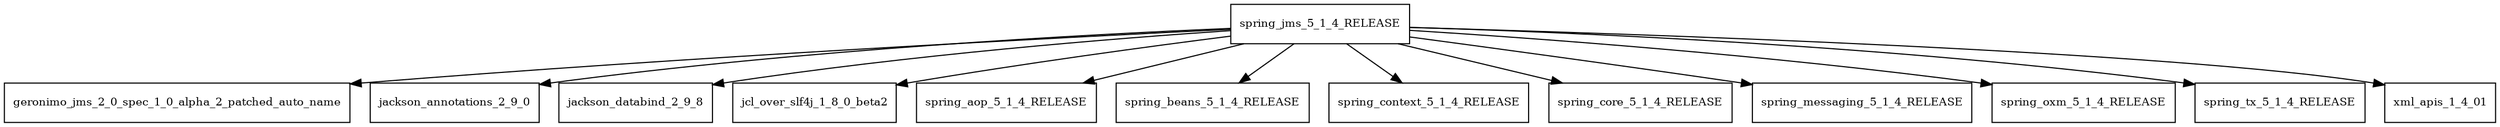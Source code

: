 digraph spring_jms_5_1_4_RELEASE_dependencies {
  node [shape = box, fontsize=10.0];
  spring_jms_5_1_4_RELEASE -> geronimo_jms_2_0_spec_1_0_alpha_2_patched_auto_name;
  spring_jms_5_1_4_RELEASE -> jackson_annotations_2_9_0;
  spring_jms_5_1_4_RELEASE -> jackson_databind_2_9_8;
  spring_jms_5_1_4_RELEASE -> jcl_over_slf4j_1_8_0_beta2;
  spring_jms_5_1_4_RELEASE -> spring_aop_5_1_4_RELEASE;
  spring_jms_5_1_4_RELEASE -> spring_beans_5_1_4_RELEASE;
  spring_jms_5_1_4_RELEASE -> spring_context_5_1_4_RELEASE;
  spring_jms_5_1_4_RELEASE -> spring_core_5_1_4_RELEASE;
  spring_jms_5_1_4_RELEASE -> spring_messaging_5_1_4_RELEASE;
  spring_jms_5_1_4_RELEASE -> spring_oxm_5_1_4_RELEASE;
  spring_jms_5_1_4_RELEASE -> spring_tx_5_1_4_RELEASE;
  spring_jms_5_1_4_RELEASE -> xml_apis_1_4_01;
}
